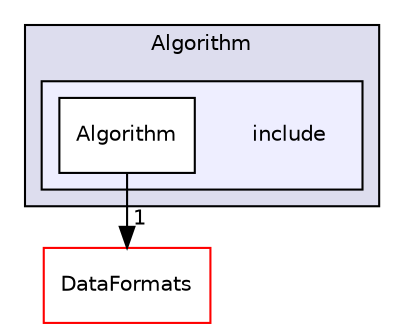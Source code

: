 digraph "/home/travis/build/AliceO2Group/AliceO2/Algorithm/include" {
  bgcolor=transparent;
  compound=true
  node [ fontsize="10", fontname="Helvetica"];
  edge [ labelfontsize="10", labelfontname="Helvetica"];
  subgraph clusterdir_8ba487e25de5ee77e05e9dce7582cb98 {
    graph [ bgcolor="#ddddee", pencolor="black", label="Algorithm" fontname="Helvetica", fontsize="10", URL="dir_8ba487e25de5ee77e05e9dce7582cb98.html"]
  subgraph clusterdir_b462f90fe076c16030c341e96d9a0ccf {
    graph [ bgcolor="#eeeeff", pencolor="black", label="" URL="dir_b462f90fe076c16030c341e96d9a0ccf.html"];
    dir_b462f90fe076c16030c341e96d9a0ccf [shape=plaintext label="include"];
    dir_41e11c419734b1171969e80bed5b0fa6 [shape=box label="Algorithm" color="black" fillcolor="white" style="filled" URL="dir_41e11c419734b1171969e80bed5b0fa6.html"];
  }
  }
  dir_2171f7ec022c5423887b07c69b2f5b48 [shape=box label="DataFormats" color="red" URL="dir_2171f7ec022c5423887b07c69b2f5b48.html"];
  dir_41e11c419734b1171969e80bed5b0fa6->dir_2171f7ec022c5423887b07c69b2f5b48 [headlabel="1", labeldistance=1.5 headhref="dir_000002_000032.html"];
}
